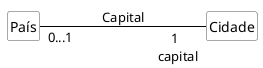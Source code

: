 @startuml mod01ima06
hide circle
hide methods
hide empty members

skinparam class {
    BackgroundColor White
    ArrowColor Black
    BorderColor #505050
}
skinparam SequenceMessageAlignment true
class "País" as pa
class "Cidade" as ci
left to right direction
pa"0...1"---"1 \n capital"ci: "Capital"
@enduml